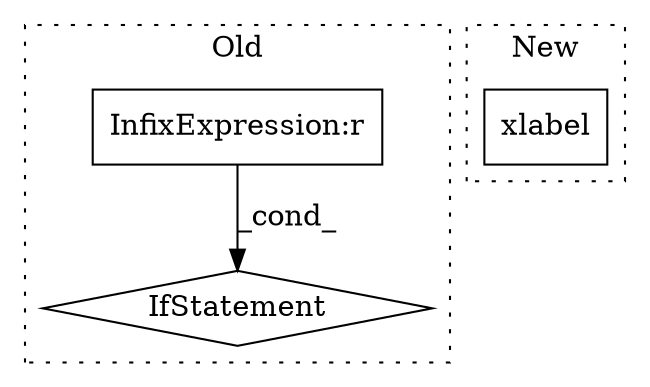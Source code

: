 digraph G {
subgraph cluster0 {
1 [label="IfStatement" a="25" s="686,705" l="4,2" shape="diamond"];
3 [label="InfixExpression:r" a="27" s="697" l="4" shape="box"];
label = "Old";
style="dotted";
}
subgraph cluster1 {
2 [label="xlabel" a="32" s="2100,2113" l="7,1" shape="box"];
label = "New";
style="dotted";
}
3 -> 1 [label="_cond_"];
}